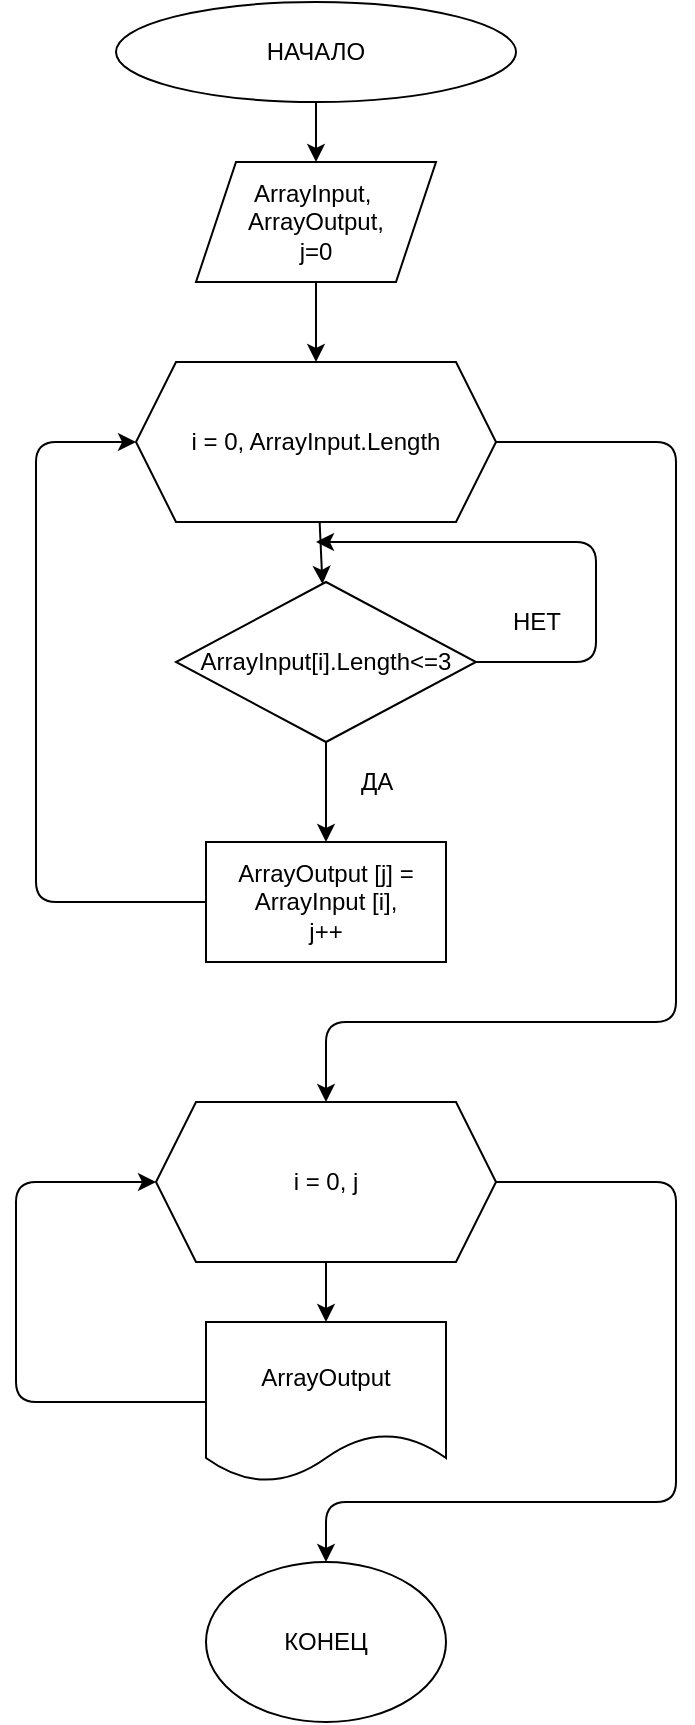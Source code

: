 <mxfile>
    <diagram id="MAKC2NO_1k_ebbK19W-r" name="Страница 1">
        <mxGraphModel dx="931" dy="700" grid="1" gridSize="10" guides="1" tooltips="1" connect="1" arrows="1" fold="1" page="1" pageScale="1" pageWidth="827" pageHeight="1169" math="0" shadow="0">
            <root>
                <mxCell id="0"/>
                <mxCell id="1" parent="0"/>
                <mxCell id="5" value="" style="edgeStyle=none;html=1;" edge="1" parent="1" source="2" target="3">
                    <mxGeometry relative="1" as="geometry"/>
                </mxCell>
                <mxCell id="2" value="НАЧАЛО" style="ellipse;whiteSpace=wrap;html=1;" parent="1" vertex="1">
                    <mxGeometry x="240" y="50" width="200" height="50" as="geometry"/>
                </mxCell>
                <mxCell id="6" value="" style="edgeStyle=none;html=1;" edge="1" parent="1" source="3" target="4">
                    <mxGeometry relative="1" as="geometry"/>
                </mxCell>
                <mxCell id="3" value="ArrayInput,&amp;nbsp;&lt;br&gt;ArrayOutput,&lt;br&gt;j=0" style="shape=parallelogram;perimeter=parallelogramPerimeter;whiteSpace=wrap;html=1;fixedSize=1;" parent="1" vertex="1">
                    <mxGeometry x="280" y="130" width="120" height="60" as="geometry"/>
                </mxCell>
                <mxCell id="8" value="" style="edgeStyle=none;html=1;" edge="1" parent="1" source="4" target="7">
                    <mxGeometry relative="1" as="geometry"/>
                </mxCell>
                <mxCell id="25" style="edgeStyle=none;html=1;entryX=0.5;entryY=0;entryDx=0;entryDy=0;" edge="1" parent="1" source="4" target="23">
                    <mxGeometry relative="1" as="geometry">
                        <mxPoint x="580" y="270" as="targetPoint"/>
                        <Array as="points">
                            <mxPoint x="520" y="270"/>
                            <mxPoint x="520" y="560"/>
                            <mxPoint x="420" y="560"/>
                            <mxPoint x="345" y="560"/>
                        </Array>
                    </mxGeometry>
                </mxCell>
                <mxCell id="4" value="i = 0, ArrayInput.Length" style="shape=hexagon;perimeter=hexagonPerimeter2;whiteSpace=wrap;html=1;fixedSize=1;" parent="1" vertex="1">
                    <mxGeometry x="250" y="230" width="180" height="80" as="geometry"/>
                </mxCell>
                <mxCell id="10" value="" style="edgeStyle=none;html=1;" edge="1" parent="1" source="7" target="9">
                    <mxGeometry relative="1" as="geometry"/>
                </mxCell>
                <mxCell id="14" value="" style="edgeStyle=none;html=1;" edge="1" parent="1" source="7">
                    <mxGeometry relative="1" as="geometry">
                        <mxPoint x="340" y="320" as="targetPoint"/>
                        <Array as="points">
                            <mxPoint x="480" y="380"/>
                            <mxPoint x="480" y="320"/>
                        </Array>
                    </mxGeometry>
                </mxCell>
                <mxCell id="7" value="ArrayInput[i].Length&amp;lt;=3" style="rhombus;whiteSpace=wrap;html=1;" vertex="1" parent="1">
                    <mxGeometry x="270" y="340" width="150" height="80" as="geometry"/>
                </mxCell>
                <mxCell id="18" style="edgeStyle=none;html=1;entryX=0;entryY=0.5;entryDx=0;entryDy=0;" edge="1" parent="1" source="9" target="4">
                    <mxGeometry relative="1" as="geometry">
                        <Array as="points">
                            <mxPoint x="200" y="500"/>
                            <mxPoint x="200" y="390"/>
                            <mxPoint x="200" y="270"/>
                        </Array>
                    </mxGeometry>
                </mxCell>
                <mxCell id="9" value="ArrayOutput [j] = ArrayInput [i],&lt;br&gt;j++" style="whiteSpace=wrap;html=1;" vertex="1" parent="1">
                    <mxGeometry x="285" y="470" width="120" height="60" as="geometry"/>
                </mxCell>
                <mxCell id="11" value="ДА" style="text;html=1;align=center;verticalAlign=middle;resizable=0;points=[];autosize=1;strokeColor=none;fillColor=none;" vertex="1" parent="1">
                    <mxGeometry x="355" y="430" width="30" height="20" as="geometry"/>
                </mxCell>
                <mxCell id="15" value="НЕТ" style="text;html=1;align=center;verticalAlign=middle;resizable=0;points=[];autosize=1;strokeColor=none;fillColor=none;" vertex="1" parent="1">
                    <mxGeometry x="430" y="350" width="40" height="20" as="geometry"/>
                </mxCell>
                <mxCell id="29" style="edgeStyle=none;html=1;entryX=0;entryY=0.5;entryDx=0;entryDy=0;" edge="1" parent="1" source="19" target="23">
                    <mxGeometry relative="1" as="geometry">
                        <Array as="points">
                            <mxPoint x="190" y="750"/>
                            <mxPoint x="190" y="640"/>
                        </Array>
                    </mxGeometry>
                </mxCell>
                <mxCell id="19" value="ArrayOutput" style="shape=document;whiteSpace=wrap;html=1;boundedLbl=1;" vertex="1" parent="1">
                    <mxGeometry x="285" y="710" width="120" height="80" as="geometry"/>
                </mxCell>
                <mxCell id="26" value="" style="edgeStyle=none;html=1;" edge="1" parent="1" source="23" target="19">
                    <mxGeometry relative="1" as="geometry"/>
                </mxCell>
                <mxCell id="30" style="edgeStyle=none;html=1;exitX=1;exitY=0.5;exitDx=0;exitDy=0;entryX=0.5;entryY=0;entryDx=0;entryDy=0;" edge="1" parent="1" source="23" target="27">
                    <mxGeometry relative="1" as="geometry">
                        <Array as="points">
                            <mxPoint x="520" y="640"/>
                            <mxPoint x="520" y="800"/>
                            <mxPoint x="345" y="800"/>
                        </Array>
                    </mxGeometry>
                </mxCell>
                <mxCell id="23" value="i = 0, j" style="shape=hexagon;perimeter=hexagonPerimeter2;whiteSpace=wrap;html=1;fixedSize=1;" vertex="1" parent="1">
                    <mxGeometry x="260" y="600" width="170" height="80" as="geometry"/>
                </mxCell>
                <mxCell id="27" value="КОНЕЦ" style="ellipse;whiteSpace=wrap;html=1;" vertex="1" parent="1">
                    <mxGeometry x="285" y="830" width="120" height="80" as="geometry"/>
                </mxCell>
            </root>
        </mxGraphModel>
    </diagram>
</mxfile>